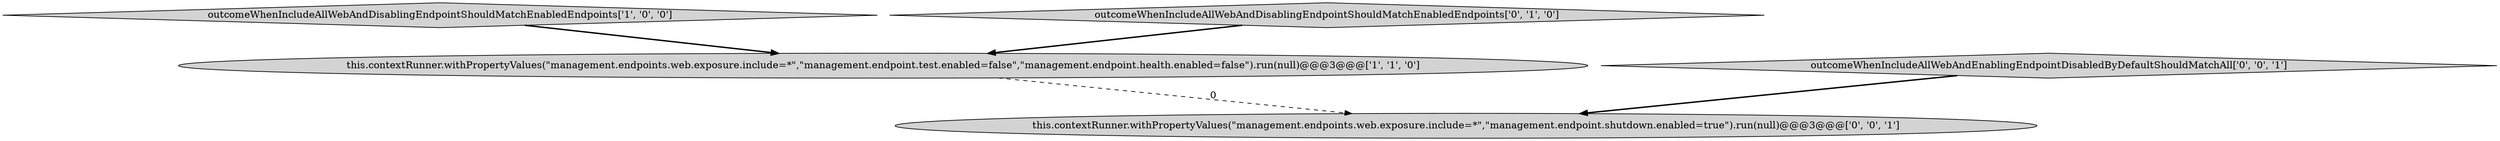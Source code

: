 digraph {
4 [style = filled, label = "this.contextRunner.withPropertyValues(\"management.endpoints.web.exposure.include=*\",\"management.endpoint.shutdown.enabled=true\").run(null)@@@3@@@['0', '0', '1']", fillcolor = lightgray, shape = ellipse image = "AAA0AAABBB3BBB"];
1 [style = filled, label = "this.contextRunner.withPropertyValues(\"management.endpoints.web.exposure.include=*\",\"management.endpoint.test.enabled=false\",\"management.endpoint.health.enabled=false\").run(null)@@@3@@@['1', '1', '0']", fillcolor = lightgray, shape = ellipse image = "AAA0AAABBB1BBB"];
3 [style = filled, label = "outcomeWhenIncludeAllWebAndEnablingEndpointDisabledByDefaultShouldMatchAll['0', '0', '1']", fillcolor = lightgray, shape = diamond image = "AAA0AAABBB3BBB"];
0 [style = filled, label = "outcomeWhenIncludeAllWebAndDisablingEndpointShouldMatchEnabledEndpoints['1', '0', '0']", fillcolor = lightgray, shape = diamond image = "AAA0AAABBB1BBB"];
2 [style = filled, label = "outcomeWhenIncludeAllWebAndDisablingEndpointShouldMatchEnabledEndpoints['0', '1', '0']", fillcolor = lightgray, shape = diamond image = "AAA0AAABBB2BBB"];
1->4 [style = dashed, label="0"];
3->4 [style = bold, label=""];
0->1 [style = bold, label=""];
2->1 [style = bold, label=""];
}
